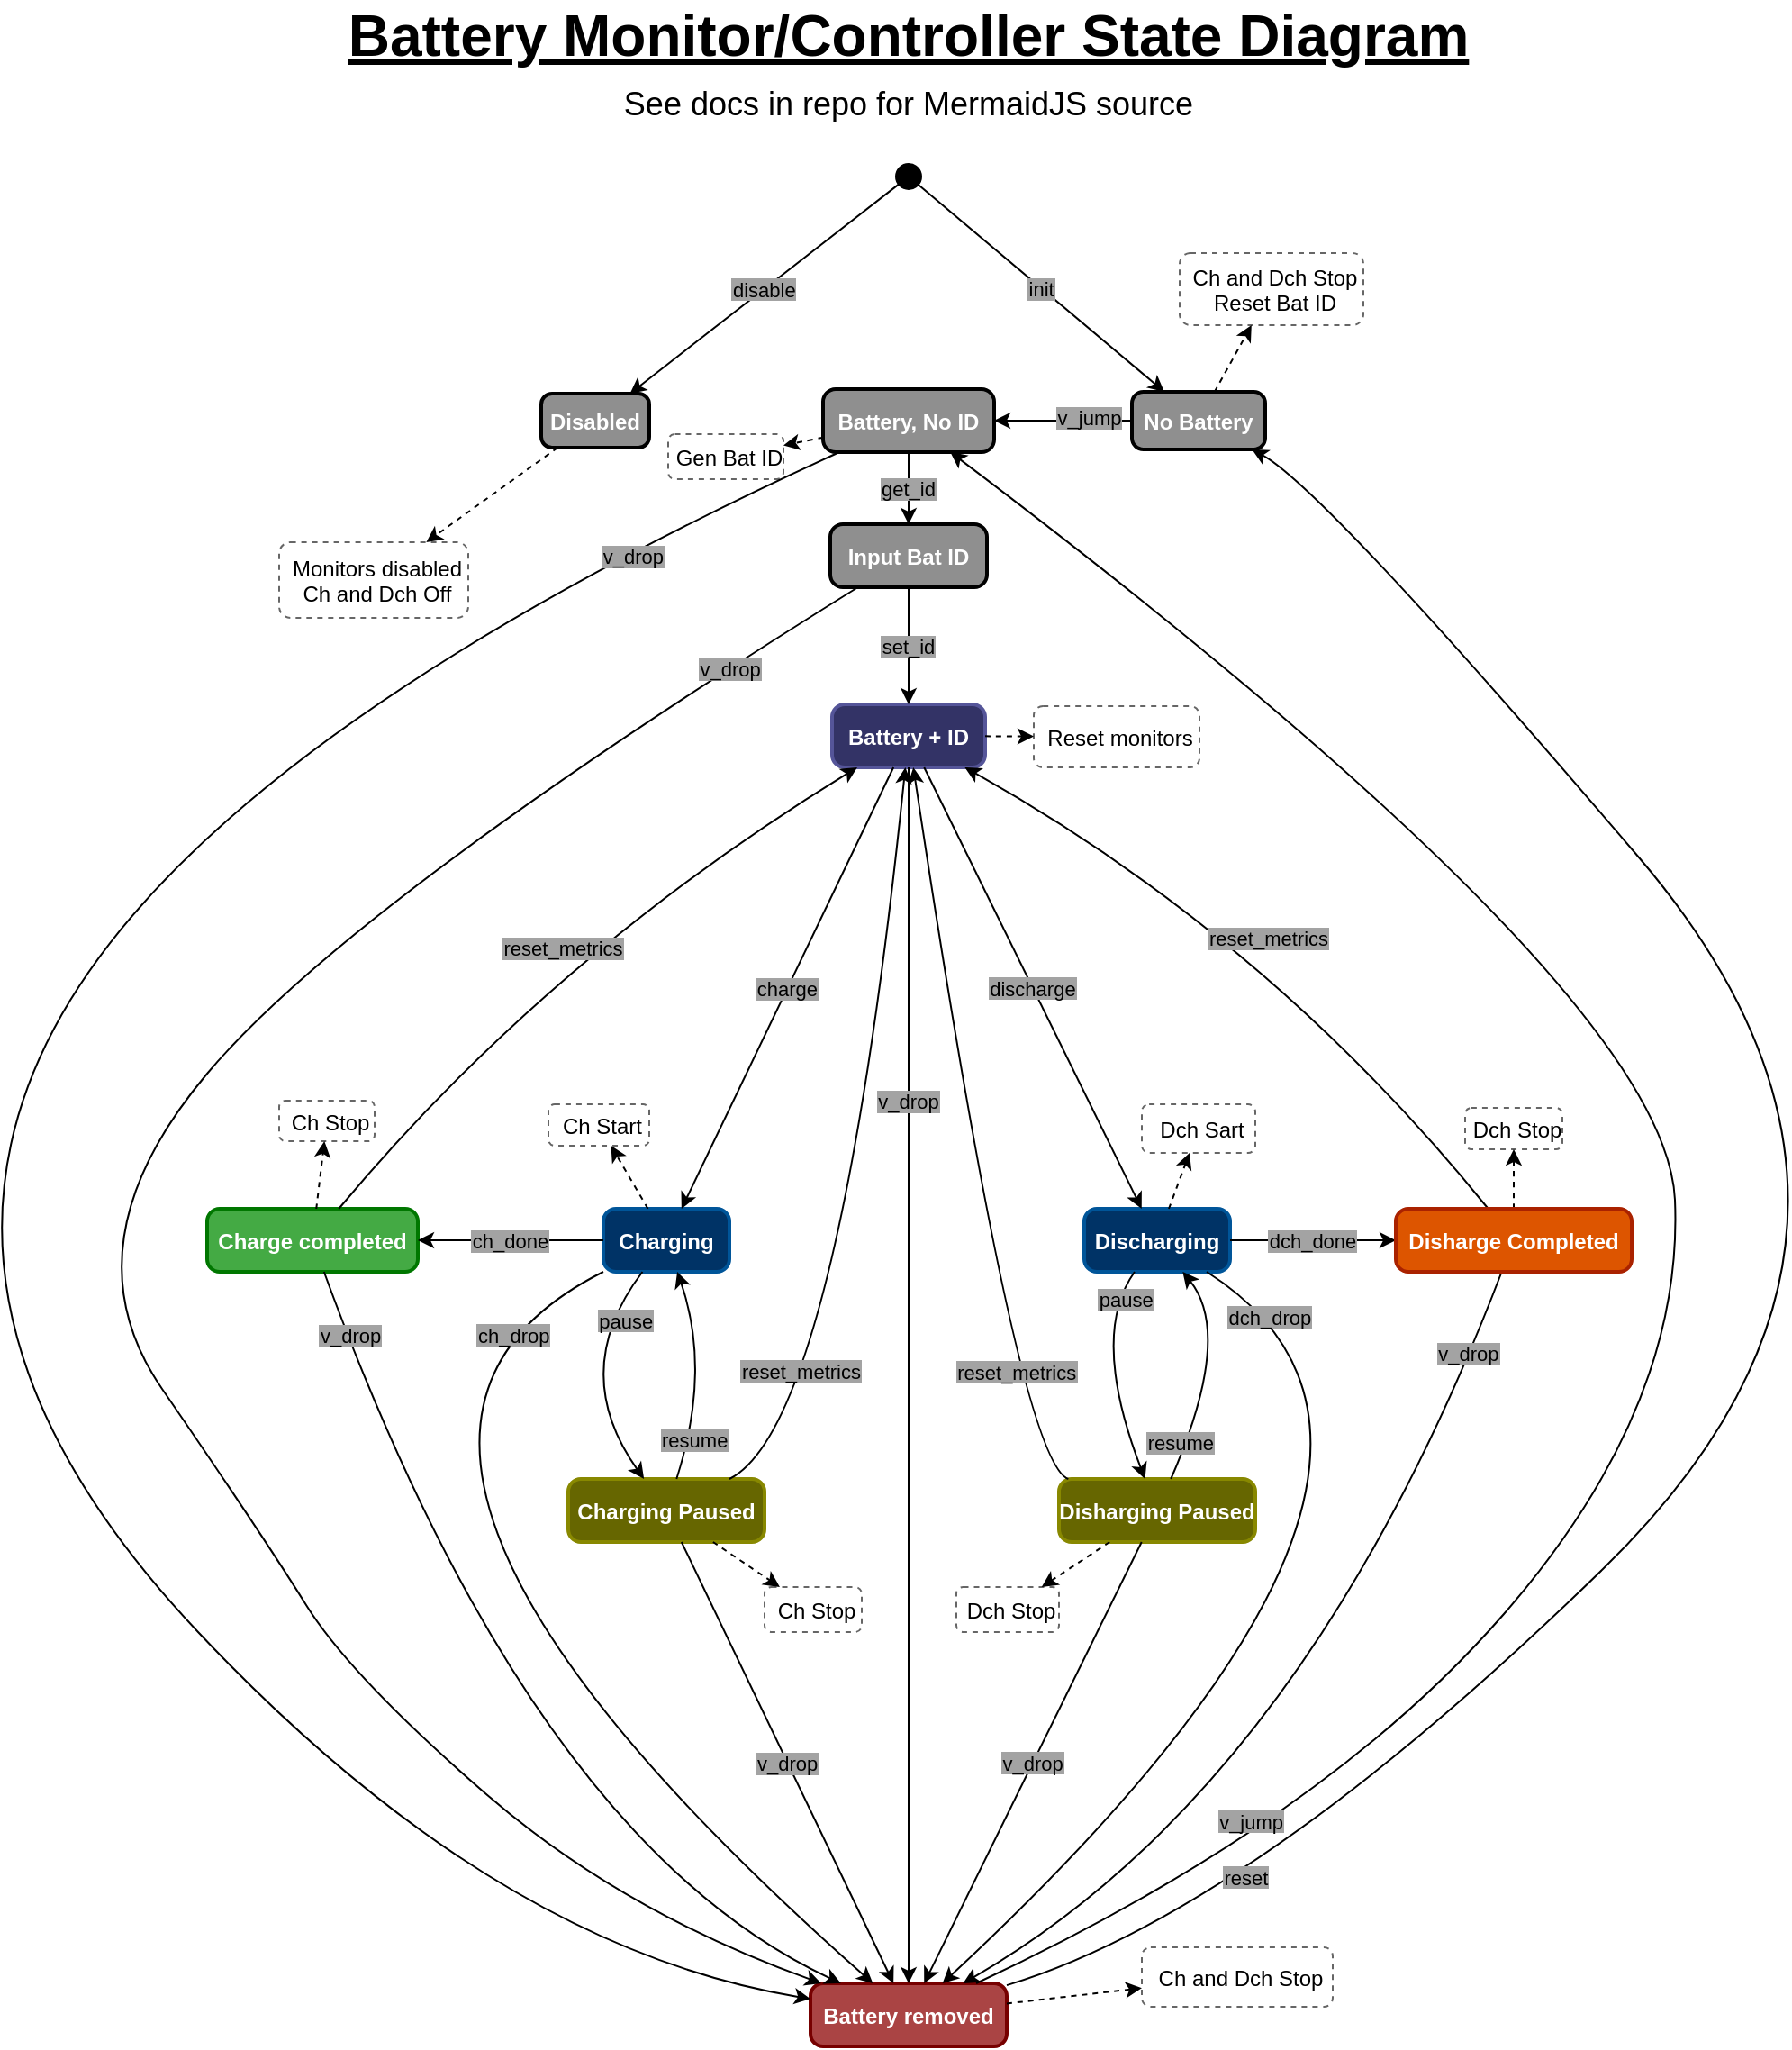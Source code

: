 <mxfile scale="2" border="10" version="25.0.1">
  <diagram id="0Zy17Kks0zvQwzgEjTgt" name="StateDiagram">
    <mxGraphModel dx="1373" dy="719" grid="1" gridSize="10" guides="1" tooltips="1" connect="1" arrows="1" fold="1" page="1" pageScale="1" pageWidth="827" pageHeight="1169" math="0" shadow="0">
      <root>
        <mxCell id="0" />
        <mxCell id="1" parent="0" />
        <mxCell id="HQNFl6fORtpmSnsVz54U-1" value="Disabled" style="rounded=1;arcSize=20;strokeWidth=2;fillColor=#8F8F8F;fontColor=#FFFFFF;fontStyle=1" vertex="1" parent="1">
          <mxGeometry x="635.5" y="237.5" width="60" height="30" as="geometry" />
        </mxCell>
        <mxCell id="HQNFl6fORtpmSnsVz54U-3" value="Monitors disabled&#xa;        Ch and Dch Off" style="align=center;spacingLeft=4;dashed=1;strokeColor=#666666;rounded=1;" vertex="1" parent="1">
          <mxGeometry x="490" y="320" width="105" height="42" as="geometry" />
        </mxCell>
        <mxCell id="HQNFl6fORtpmSnsVz54U-4" value="No Battery" style="rounded=1;arcSize=20;strokeWidth=2;fillColor=#8F8F8F;fontColor=#FFFFFF;fontStyle=1" vertex="1" parent="1">
          <mxGeometry x="963.5" y="236.5" width="74" height="32" as="geometry" />
        </mxCell>
        <mxCell id="HQNFl6fORtpmSnsVz54U-6" value="Ch and Dch Stop&#xa;        Reset Bat ID" style="align=center;spacingLeft=4;dashed=1;strokeColor=#666666;rounded=1;" vertex="1" parent="1">
          <mxGeometry x="990" y="159.5" width="102" height="40" as="geometry" />
        </mxCell>
        <mxCell id="HQNFl6fORtpmSnsVz54U-7" value="Battery, No ID" style="rounded=1;arcSize=20;strokeWidth=2;fillColor=#8F8F8F;fontColor=#FFFFFF;fontStyle=1" vertex="1" parent="1">
          <mxGeometry x="792" y="235" width="95" height="35" as="geometry" />
        </mxCell>
        <mxCell id="HQNFl6fORtpmSnsVz54U-9" value="Gen Bat ID" style="align=center;spacingLeft=4;dashed=1;strokeColor=#666666;rounded=1;" vertex="1" parent="1">
          <mxGeometry x="706" y="260" width="64" height="25" as="geometry" />
        </mxCell>
        <mxCell id="HQNFl6fORtpmSnsVz54U-10" value="Input Bat ID" style="rounded=1;arcSize=20;strokeWidth=2;fillColor=#8F8F8F;fontColor=#FFFFFF;fontStyle=1" vertex="1" parent="1">
          <mxGeometry x="796" y="310" width="87" height="35" as="geometry" />
        </mxCell>
        <mxCell id="HQNFl6fORtpmSnsVz54U-11" value="Battery + ID" style="rounded=1;arcSize=20;strokeWidth=2;strokeColor=#555599;fillColor=#333366;fontColor=#FFFFFF;fontStyle=1" vertex="1" parent="1">
          <mxGeometry x="797" y="410" width="85" height="35" as="geometry" />
        </mxCell>
        <mxCell id="HQNFl6fORtpmSnsVz54U-13" value="Reset monitors" style="align=center;spacingLeft=4;dashed=1;strokeColor=#666666;rounded=1;" vertex="1" parent="1">
          <mxGeometry x="909" y="411" width="92" height="34" as="geometry" />
        </mxCell>
        <mxCell id="HQNFl6fORtpmSnsVz54U-14" value="Charging" style="rounded=1;arcSize=20;strokeWidth=2;fillColor=#003366;fontColor=#FFFFFF;strokeColor=#005599;fontStyle=1" vertex="1" parent="1">
          <mxGeometry x="670" y="690" width="70" height="35" as="geometry" />
        </mxCell>
        <mxCell id="HQNFl6fORtpmSnsVz54U-16" value="Ch Start" style="align=center;spacingLeft=4;dashed=1;strokeColor=#666666;rounded=1;" vertex="1" parent="1">
          <mxGeometry x="639.5" y="632" width="56" height="23" as="geometry" />
        </mxCell>
        <mxCell id="HQNFl6fORtpmSnsVz54U-17" value="Charging Paused" style="rounded=1;arcSize=20;strokeWidth=2;fillColor=#666600;strokeColor=#888800;fontColor=#FFFFFF;fontStyle=1" vertex="1" parent="1">
          <mxGeometry x="650.5" y="840" width="109" height="35" as="geometry" />
        </mxCell>
        <mxCell id="HQNFl6fORtpmSnsVz54U-19" value="Ch Stop" style="align=center;spacingLeft=4;dashed=1;strokeColor=#666666;rounded=1;" vertex="1" parent="1">
          <mxGeometry x="759.5" y="900" width="54" height="25" as="geometry" />
        </mxCell>
        <mxCell id="HQNFl6fORtpmSnsVz54U-20" value="Charge completed" style="rounded=1;arcSize=20;strokeWidth=2;fillColor=#44AA44;strokeColor=#007700;fontColor=#FFFFFF;fontStyle=1" vertex="1" parent="1">
          <mxGeometry x="450" y="690" width="117" height="35" as="geometry" />
        </mxCell>
        <mxCell id="HQNFl6fORtpmSnsVz54U-22" value="Ch Stop" style="align=center;spacingLeft=4;dashed=1;strokeColor=#666666;rounded=1;" vertex="1" parent="1">
          <mxGeometry x="490" y="630" width="53" height="22.5" as="geometry" />
        </mxCell>
        <mxCell id="HQNFl6fORtpmSnsVz54U-23" value="Discharging" style="rounded=1;arcSize=20;strokeWidth=2;fillColor=#003366;fontColor=#FFFFFF;strokeColor=#005599;fontStyle=1" vertex="1" parent="1">
          <mxGeometry x="937" y="690" width="81" height="35" as="geometry" />
        </mxCell>
        <mxCell id="HQNFl6fORtpmSnsVz54U-25" value="Dch Sart" style="align=center;spacingLeft=4;dashed=1;strokeColor=#666666;rounded=1;" vertex="1" parent="1">
          <mxGeometry x="969" y="632" width="63" height="27" as="geometry" />
        </mxCell>
        <mxCell id="HQNFl6fORtpmSnsVz54U-26" value="Disharging Paused" style="rounded=1;arcSize=20;strokeWidth=2;fillColor=#666600;strokeColor=#888800;fontColor=#FFFFFF;fontStyle=1" vertex="1" parent="1">
          <mxGeometry x="923" y="840" width="109" height="35" as="geometry" />
        </mxCell>
        <mxCell id="HQNFl6fORtpmSnsVz54U-28" value="Dch Stop" style="align=center;spacingLeft=4;dashed=1;strokeColor=#666666;rounded=1;" vertex="1" parent="1">
          <mxGeometry x="866" y="900" width="57" height="25" as="geometry" />
        </mxCell>
        <mxCell id="HQNFl6fORtpmSnsVz54U-31" value="Dch Stop" style="align=center;spacingLeft=4;dashed=1;strokeColor=#666666;rounded=1;" vertex="1" parent="1">
          <mxGeometry x="1148.5" y="634" width="54" height="23" as="geometry" />
        </mxCell>
        <mxCell id="HQNFl6fORtpmSnsVz54U-32" value="Battery removed" style="rounded=1;arcSize=20;strokeWidth=2;fillColor=#AA4444;strokeColor=#770000;fontStyle=1;fontColor=#FFFFFF;" vertex="1" parent="1">
          <mxGeometry x="785" y="1120" width="109" height="35" as="geometry" />
        </mxCell>
        <mxCell id="HQNFl6fORtpmSnsVz54U-34" value="Ch and Dch Stop" style="align=center;spacingLeft=4;dashed=1;strokeColor=#666666;rounded=1;" vertex="1" parent="1">
          <mxGeometry x="969" y="1100" width="106" height="33" as="geometry" />
        </mxCell>
        <mxCell id="HQNFl6fORtpmSnsVz54U-35" value="" style="ellipse;fillColor=strokeColor;" vertex="1" parent="1">
          <mxGeometry x="832.5" y="110" width="14" height="14" as="geometry" />
        </mxCell>
        <mxCell id="HQNFl6fORtpmSnsVz54U-36" value="" style="curved=1;dashed=1;startArrow=none;;rounded=0;" edge="1" parent="1" source="HQNFl6fORtpmSnsVz54U-1" target="HQNFl6fORtpmSnsVz54U-3">
          <mxGeometry relative="1" as="geometry">
            <Array as="points" />
          </mxGeometry>
        </mxCell>
        <mxCell id="HQNFl6fORtpmSnsVz54U-37" value="" style="curved=1;dashed=1;startArrow=none;;rounded=0;" edge="1" parent="1" source="HQNFl6fORtpmSnsVz54U-4" target="HQNFl6fORtpmSnsVz54U-6">
          <mxGeometry relative="1" as="geometry">
            <mxPoint x="700" y="180" as="sourcePoint" />
            <mxPoint x="1100" y="130" as="targetPoint" />
          </mxGeometry>
        </mxCell>
        <mxCell id="HQNFl6fORtpmSnsVz54U-38" value="" style="curved=1;dashed=1;startArrow=none;;rounded=0;" edge="1" parent="1" source="HQNFl6fORtpmSnsVz54U-7" target="HQNFl6fORtpmSnsVz54U-9">
          <mxGeometry relative="1" as="geometry" />
        </mxCell>
        <mxCell id="HQNFl6fORtpmSnsVz54U-39" value="" style="curved=1;dashed=1;startArrow=none;;rounded=0;" edge="1" parent="1" source="HQNFl6fORtpmSnsVz54U-11" target="HQNFl6fORtpmSnsVz54U-13">
          <mxGeometry relative="1" as="geometry">
            <mxPoint x="890" y="428" as="sourcePoint" />
          </mxGeometry>
        </mxCell>
        <mxCell id="HQNFl6fORtpmSnsVz54U-40" value="" style="curved=1;dashed=1;startArrow=none;;rounded=0;" edge="1" parent="1" source="HQNFl6fORtpmSnsVz54U-14" target="HQNFl6fORtpmSnsVz54U-16">
          <mxGeometry relative="1" as="geometry">
            <mxPoint x="970" y="540" as="targetPoint" />
          </mxGeometry>
        </mxCell>
        <mxCell id="HQNFl6fORtpmSnsVz54U-41" value="" style="curved=1;dashed=1;startArrow=none;;rounded=0;" edge="1" parent="1" source="HQNFl6fORtpmSnsVz54U-17" target="HQNFl6fORtpmSnsVz54U-19">
          <mxGeometry relative="1" as="geometry">
            <mxPoint x="1050" y="850" as="targetPoint" />
          </mxGeometry>
        </mxCell>
        <mxCell id="HQNFl6fORtpmSnsVz54U-42" value="" style="curved=1;dashed=1;startArrow=none;;rounded=0;" edge="1" parent="1" source="HQNFl6fORtpmSnsVz54U-20" target="HQNFl6fORtpmSnsVz54U-22">
          <mxGeometry relative="1" as="geometry" />
        </mxCell>
        <mxCell id="HQNFl6fORtpmSnsVz54U-43" value="" style="curved=1;dashed=1;startArrow=none;;rounded=0;" edge="1" parent="1" source="HQNFl6fORtpmSnsVz54U-23" target="HQNFl6fORtpmSnsVz54U-25">
          <mxGeometry relative="1" as="geometry">
            <mxPoint x="1710" y="540" as="targetPoint" />
          </mxGeometry>
        </mxCell>
        <mxCell id="HQNFl6fORtpmSnsVz54U-44" value="" style="curved=1;dashed=1;startArrow=none;;rounded=0;" edge="1" parent="1" source="HQNFl6fORtpmSnsVz54U-26" target="HQNFl6fORtpmSnsVz54U-28">
          <mxGeometry relative="1" as="geometry">
            <mxPoint x="1570" y="760" as="targetPoint" />
          </mxGeometry>
        </mxCell>
        <mxCell id="HQNFl6fORtpmSnsVz54U-45" value="" style="curved=1;dashed=1;startArrow=none;;rounded=0;" edge="1" parent="1" source="HQNFl6fORtpmSnsVz54U-29" target="HQNFl6fORtpmSnsVz54U-31">
          <mxGeometry relative="1" as="geometry" />
        </mxCell>
        <mxCell id="HQNFl6fORtpmSnsVz54U-46" value="" style="curved=1;dashed=1;startArrow=none;;rounded=0;" edge="1" parent="1" source="HQNFl6fORtpmSnsVz54U-32" target="HQNFl6fORtpmSnsVz54U-34">
          <mxGeometry relative="1" as="geometry">
            <mxPoint x="780" y="1130" as="targetPoint" />
          </mxGeometry>
        </mxCell>
        <mxCell id="HQNFl6fORtpmSnsVz54U-47" value="disable" style="curved=1;startArrow=none;;rounded=0;labelBackgroundColor=#A3A3A3;" edge="1" parent="1" source="HQNFl6fORtpmSnsVz54U-35" target="HQNFl6fORtpmSnsVz54U-1">
          <mxGeometry relative="1" as="geometry">
            <mxPoint x="660" y="70" as="sourcePoint" />
          </mxGeometry>
        </mxCell>
        <mxCell id="HQNFl6fORtpmSnsVz54U-48" value="init" style="curved=1;startArrow=none;;rounded=0;labelBackgroundColor=#A3A3A3;" edge="1" parent="1" source="HQNFl6fORtpmSnsVz54U-35" target="HQNFl6fORtpmSnsVz54U-4">
          <mxGeometry relative="1" as="geometry" />
        </mxCell>
        <mxCell id="HQNFl6fORtpmSnsVz54U-49" value="v_jump" style="curved=1;startArrow=none;;rounded=0;labelBackgroundColor=#A3A3A3;" edge="1" parent="1" source="HQNFl6fORtpmSnsVz54U-4" target="HQNFl6fORtpmSnsVz54U-7">
          <mxGeometry x="-0.386" y="-2" relative="1" as="geometry">
            <Array as="points" />
            <mxPoint as="offset" />
          </mxGeometry>
        </mxCell>
        <mxCell id="HQNFl6fORtpmSnsVz54U-50" value="v_drop" style="curved=1;startArrow=none;;rounded=0;labelBackgroundColor=#A3A3A3;" edge="1" parent="1" source="HQNFl6fORtpmSnsVz54U-7" target="HQNFl6fORtpmSnsVz54U-32">
          <mxGeometry x="-0.818" y="5" relative="1" as="geometry">
            <Array as="points">
              <mxPoint x="450" y="430" />
              <mxPoint x="280" y="750" />
              <mxPoint x="610" y="1100" />
            </Array>
            <mxPoint as="offset" />
          </mxGeometry>
        </mxCell>
        <mxCell id="HQNFl6fORtpmSnsVz54U-51" value="get_id" style="curved=1;startArrow=none;;rounded=0;labelBackgroundColor=#A3A3A3;" edge="1" parent="1" source="HQNFl6fORtpmSnsVz54U-7" target="HQNFl6fORtpmSnsVz54U-10">
          <mxGeometry relative="1" as="geometry" />
        </mxCell>
        <mxCell id="HQNFl6fORtpmSnsVz54U-52" value="v_drop" style="curved=1;startArrow=none;;rounded=0;labelBackgroundColor=#A3A3A3;" edge="1" parent="1" source="HQNFl6fORtpmSnsVz54U-10" target="HQNFl6fORtpmSnsVz54U-32">
          <mxGeometry x="-0.858" y="1" relative="1" as="geometry">
            <Array as="points">
              <mxPoint x="530" y="520" />
              <mxPoint x="370" y="710" />
              <mxPoint x="480" y="870" />
              <mxPoint x="530" y="950" />
              <mxPoint x="680" y="1080" />
            </Array>
            <mxPoint as="offset" />
          </mxGeometry>
        </mxCell>
        <mxCell id="HQNFl6fORtpmSnsVz54U-53" value="set_id" style="curved=1;startArrow=none;;entryX=0.5;entryY=-0.01;rounded=0;labelBackgroundColor=#A3A3A3;" edge="1" parent="1" source="HQNFl6fORtpmSnsVz54U-10" target="HQNFl6fORtpmSnsVz54U-11">
          <mxGeometry relative="1" as="geometry" />
        </mxCell>
        <mxCell id="HQNFl6fORtpmSnsVz54U-54" value="v_drop" style="curved=1;startArrow=none;;rounded=0;labelBackgroundColor=#A3A3A3;" edge="1" parent="1" source="HQNFl6fORtpmSnsVz54U-11" target="HQNFl6fORtpmSnsVz54U-32">
          <mxGeometry x="-0.452" relative="1" as="geometry">
            <Array as="points" />
            <mxPoint as="offset" />
          </mxGeometry>
        </mxCell>
        <mxCell id="HQNFl6fORtpmSnsVz54U-55" value="charge" style="curved=1;startArrow=none;;rounded=0;labelBackgroundColor=#A3A3A3;" edge="1" parent="1" source="HQNFl6fORtpmSnsVz54U-11" target="HQNFl6fORtpmSnsVz54U-14">
          <mxGeometry relative="1" as="geometry" />
        </mxCell>
        <mxCell id="HQNFl6fORtpmSnsVz54U-56" value="ch_drop" style="curved=1;startArrow=none;;rounded=0;labelBackgroundColor=#A3A3A3;" edge="1" parent="1" source="HQNFl6fORtpmSnsVz54U-14" target="HQNFl6fORtpmSnsVz54U-32">
          <mxGeometry x="-0.819" y="9" relative="1" as="geometry">
            <Array as="points">
              <mxPoint x="480" y="820" />
            </Array>
            <mxPoint as="offset" />
          </mxGeometry>
        </mxCell>
        <mxCell id="HQNFl6fORtpmSnsVz54U-57" value="pause" style="curved=1;startArrow=none;;rounded=0;labelBackgroundColor=#A3A3A3;" edge="1" parent="1" source="HQNFl6fORtpmSnsVz54U-14" target="HQNFl6fORtpmSnsVz54U-17">
          <mxGeometry x="-0.624" y="9" relative="1" as="geometry">
            <Array as="points">
              <mxPoint x="650" y="780" />
            </Array>
            <mxPoint as="offset" />
          </mxGeometry>
        </mxCell>
        <mxCell id="HQNFl6fORtpmSnsVz54U-58" value="resume" style="curved=1;startArrow=none;;rounded=0;labelBackgroundColor=#A3A3A3;" edge="1" parent="1" source="HQNFl6fORtpmSnsVz54U-17" target="HQNFl6fORtpmSnsVz54U-14">
          <mxGeometry x="-0.607" y="-3" relative="1" as="geometry">
            <Array as="points">
              <mxPoint x="730" y="780" />
            </Array>
            <mxPoint as="offset" />
          </mxGeometry>
        </mxCell>
        <mxCell id="HQNFl6fORtpmSnsVz54U-59" value="reset_metrics" style="curved=1;startArrow=none;;rounded=0;labelBackgroundColor=#A3A3A3;" edge="1" parent="1" source="HQNFl6fORtpmSnsVz54U-17" target="HQNFl6fORtpmSnsVz54U-11">
          <mxGeometry x="-0.563" y="23" relative="1" as="geometry">
            <Array as="points">
              <mxPoint x="800" y="810" />
            </Array>
            <mxPoint as="offset" />
          </mxGeometry>
        </mxCell>
        <mxCell id="HQNFl6fORtpmSnsVz54U-60" value="v_drop" style="curved=1;startArrow=none;;rounded=0;labelBackgroundColor=#A3A3A3;" edge="1" parent="1" source="HQNFl6fORtpmSnsVz54U-17" target="HQNFl6fORtpmSnsVz54U-32">
          <mxGeometry relative="1" as="geometry" />
        </mxCell>
        <mxCell id="HQNFl6fORtpmSnsVz54U-61" value="ch_done" style="curved=1;startArrow=none;;rounded=0;labelBackgroundColor=#A3A3A3;" edge="1" parent="1" source="HQNFl6fORtpmSnsVz54U-14" target="HQNFl6fORtpmSnsVz54U-20">
          <mxGeometry relative="1" as="geometry" />
        </mxCell>
        <mxCell id="HQNFl6fORtpmSnsVz54U-62" value="v_drop" style="curved=1;startArrow=none;;rounded=0;labelBackgroundColor=#A3A3A3;" edge="1" parent="1" source="HQNFl6fORtpmSnsVz54U-20" target="HQNFl6fORtpmSnsVz54U-32">
          <mxGeometry x="-0.855" y="2" relative="1" as="geometry">
            <Array as="points">
              <mxPoint x="630" y="1040" />
            </Array>
            <mxPoint as="offset" />
          </mxGeometry>
        </mxCell>
        <mxCell id="HQNFl6fORtpmSnsVz54U-63" value="reset_metrics" style="curved=1;startArrow=none;;rounded=0;labelBackgroundColor=#A3A3A3;" edge="1" parent="1" source="HQNFl6fORtpmSnsVz54U-20" target="HQNFl6fORtpmSnsVz54U-11">
          <mxGeometry relative="1" as="geometry">
            <Array as="points">
              <mxPoint x="640" y="550" />
            </Array>
          </mxGeometry>
        </mxCell>
        <mxCell id="HQNFl6fORtpmSnsVz54U-65" value="dch_drop" style="curved=1;startArrow=none;;rounded=0;labelBackgroundColor=#A3A3A3;" edge="1" parent="1" source="HQNFl6fORtpmSnsVz54U-23" target="HQNFl6fORtpmSnsVz54U-32">
          <mxGeometry x="-0.862" y="-2" relative="1" as="geometry">
            <Array as="points">
              <mxPoint x="1170" y="830" />
            </Array>
            <mxPoint as="offset" />
          </mxGeometry>
        </mxCell>
        <mxCell id="HQNFl6fORtpmSnsVz54U-66" value="pause" style="curved=1;startArrow=none;;rounded=0;labelBackgroundColor=#A3A3A3;" edge="1" parent="1" source="HQNFl6fORtpmSnsVz54U-23" target="HQNFl6fORtpmSnsVz54U-26">
          <mxGeometry x="-0.765" y="5" relative="1" as="geometry">
            <Array as="points">
              <mxPoint x="940" y="760" />
            </Array>
            <mxPoint as="offset" />
          </mxGeometry>
        </mxCell>
        <mxCell id="HQNFl6fORtpmSnsVz54U-67" value="resume" style="curved=1;startArrow=none;;rounded=0;labelBackgroundColor=#A3A3A3;" edge="1" parent="1" source="HQNFl6fORtpmSnsVz54U-26" target="HQNFl6fORtpmSnsVz54U-23">
          <mxGeometry x="-0.693" y="4" relative="1" as="geometry">
            <Array as="points">
              <mxPoint x="1020" y="760" />
            </Array>
            <mxPoint x="1" as="offset" />
          </mxGeometry>
        </mxCell>
        <mxCell id="HQNFl6fORtpmSnsVz54U-68" value="reset_metrics" style="curved=1;startArrow=none;;rounded=0;labelBackgroundColor=#A3A3A3;" edge="1" parent="1" source="HQNFl6fORtpmSnsVz54U-26" target="HQNFl6fORtpmSnsVz54U-11">
          <mxGeometry x="-0.622" y="-7" relative="1" as="geometry">
            <Array as="points">
              <mxPoint x="900" y="830" />
            </Array>
            <mxPoint as="offset" />
          </mxGeometry>
        </mxCell>
        <mxCell id="HQNFl6fORtpmSnsVz54U-69" value="v_drop" style="curved=1;startArrow=none;;rounded=0;labelBackgroundColor=#A3A3A3;" edge="1" parent="1" source="HQNFl6fORtpmSnsVz54U-26" target="HQNFl6fORtpmSnsVz54U-32">
          <mxGeometry relative="1" as="geometry" />
        </mxCell>
        <mxCell id="HQNFl6fORtpmSnsVz54U-70" value="dch_done" style="curved=1;startArrow=none;;rounded=0;labelBackgroundColor=#A3A3A3;" edge="1" parent="1" source="HQNFl6fORtpmSnsVz54U-23" target="HQNFl6fORtpmSnsVz54U-29">
          <mxGeometry relative="1" as="geometry" />
        </mxCell>
        <mxCell id="HQNFl6fORtpmSnsVz54U-71" value="v_drop" style="curved=1;startArrow=none;;rounded=0;labelBackgroundColor=#A3A3A3;" edge="1" parent="1" source="HQNFl6fORtpmSnsVz54U-29" target="HQNFl6fORtpmSnsVz54U-32">
          <mxGeometry x="-0.814" y="-2" relative="1" as="geometry">
            <Array as="points">
              <mxPoint x="1060" y="1010" />
            </Array>
            <mxPoint x="1" as="offset" />
          </mxGeometry>
        </mxCell>
        <mxCell id="HQNFl6fORtpmSnsVz54U-72" value="reset_metrics" style="curved=1;startArrow=none;;rounded=0;labelBackgroundColor=#A3A3A3;" edge="1" parent="1" source="HQNFl6fORtpmSnsVz54U-29" target="HQNFl6fORtpmSnsVz54U-11">
          <mxGeometry relative="1" as="geometry">
            <Array as="points">
              <mxPoint x="1040" y="540" />
            </Array>
          </mxGeometry>
        </mxCell>
        <mxCell id="HQNFl6fORtpmSnsVz54U-73" value="reset" style="curved=1;startArrow=none;;rounded=0;labelBackgroundColor=#A3A3A3;" edge="1" parent="1" source="HQNFl6fORtpmSnsVz54U-32" target="HQNFl6fORtpmSnsVz54U-4">
          <mxGeometry x="-0.76" y="15" relative="1" as="geometry">
            <Array as="points">
              <mxPoint x="1030" y="1080" />
              <mxPoint x="1420" y="700" />
              <mxPoint x="1070" y="290" />
            </Array>
            <mxPoint y="-1" as="offset" />
          </mxGeometry>
        </mxCell>
        <mxCell id="HQNFl6fORtpmSnsVz54U-74" value="v_jump" style="curved=1;startArrow=none;;rounded=0;labelBackgroundColor=#A3A3A3;" edge="1" parent="1" source="HQNFl6fORtpmSnsVz54U-32" target="HQNFl6fORtpmSnsVz54U-7">
          <mxGeometry x="-0.717" y="17" relative="1" as="geometry">
            <Array as="points">
              <mxPoint x="1070" y="1030" />
              <mxPoint x="1270" y="800" />
              <mxPoint x="1260" y="570" />
            </Array>
            <mxPoint as="offset" />
          </mxGeometry>
        </mxCell>
        <mxCell id="HQNFl6fORtpmSnsVz54U-29" value="Disharge Completed" style="rounded=1;arcSize=20;strokeWidth=2;fillColor=#DD5500;strokeColor=#AA2200;fontStyle=1;fontColor=#FFFFFF;" vertex="1" parent="1">
          <mxGeometry x="1110" y="690" width="131" height="35" as="geometry" />
        </mxCell>
        <mxCell id="iRNYu9Eyw-alZzUKG7cg-6" value="discharge" style="curved=1;startArrow=none;;rounded=0;labelBackgroundColor=#A3A3A3;" edge="1" parent="1" source="HQNFl6fORtpmSnsVz54U-11" target="HQNFl6fORtpmSnsVz54U-23">
          <mxGeometry relative="1" as="geometry">
            <mxPoint x="841" y="455" as="sourcePoint" />
            <mxPoint x="723" y="700" as="targetPoint" />
          </mxGeometry>
        </mxCell>
        <mxCell id="iRNYu9Eyw-alZzUKG7cg-9" value="&lt;div&gt;&lt;font style=&quot;font-size: 32px;&quot;&gt;&lt;b&gt;&lt;u&gt;Battery Monitor/Controller State Diagram&lt;/u&gt;&lt;/b&gt;&lt;/font&gt;&lt;/div&gt;&lt;font style=&quot;font-size: 18px; line-height: 220%;&quot;&gt;See docs in repo for MermaidJS source&lt;/font&gt;" style="text;html=1;align=center;verticalAlign=bottom;whiteSpace=wrap;rounded=0;fontSize=23;horizontal=1;" vertex="1" parent="1">
          <mxGeometry x="519.25" y="20" width="640.5" height="80" as="geometry" />
        </mxCell>
      </root>
    </mxGraphModel>
  </diagram>
</mxfile>
